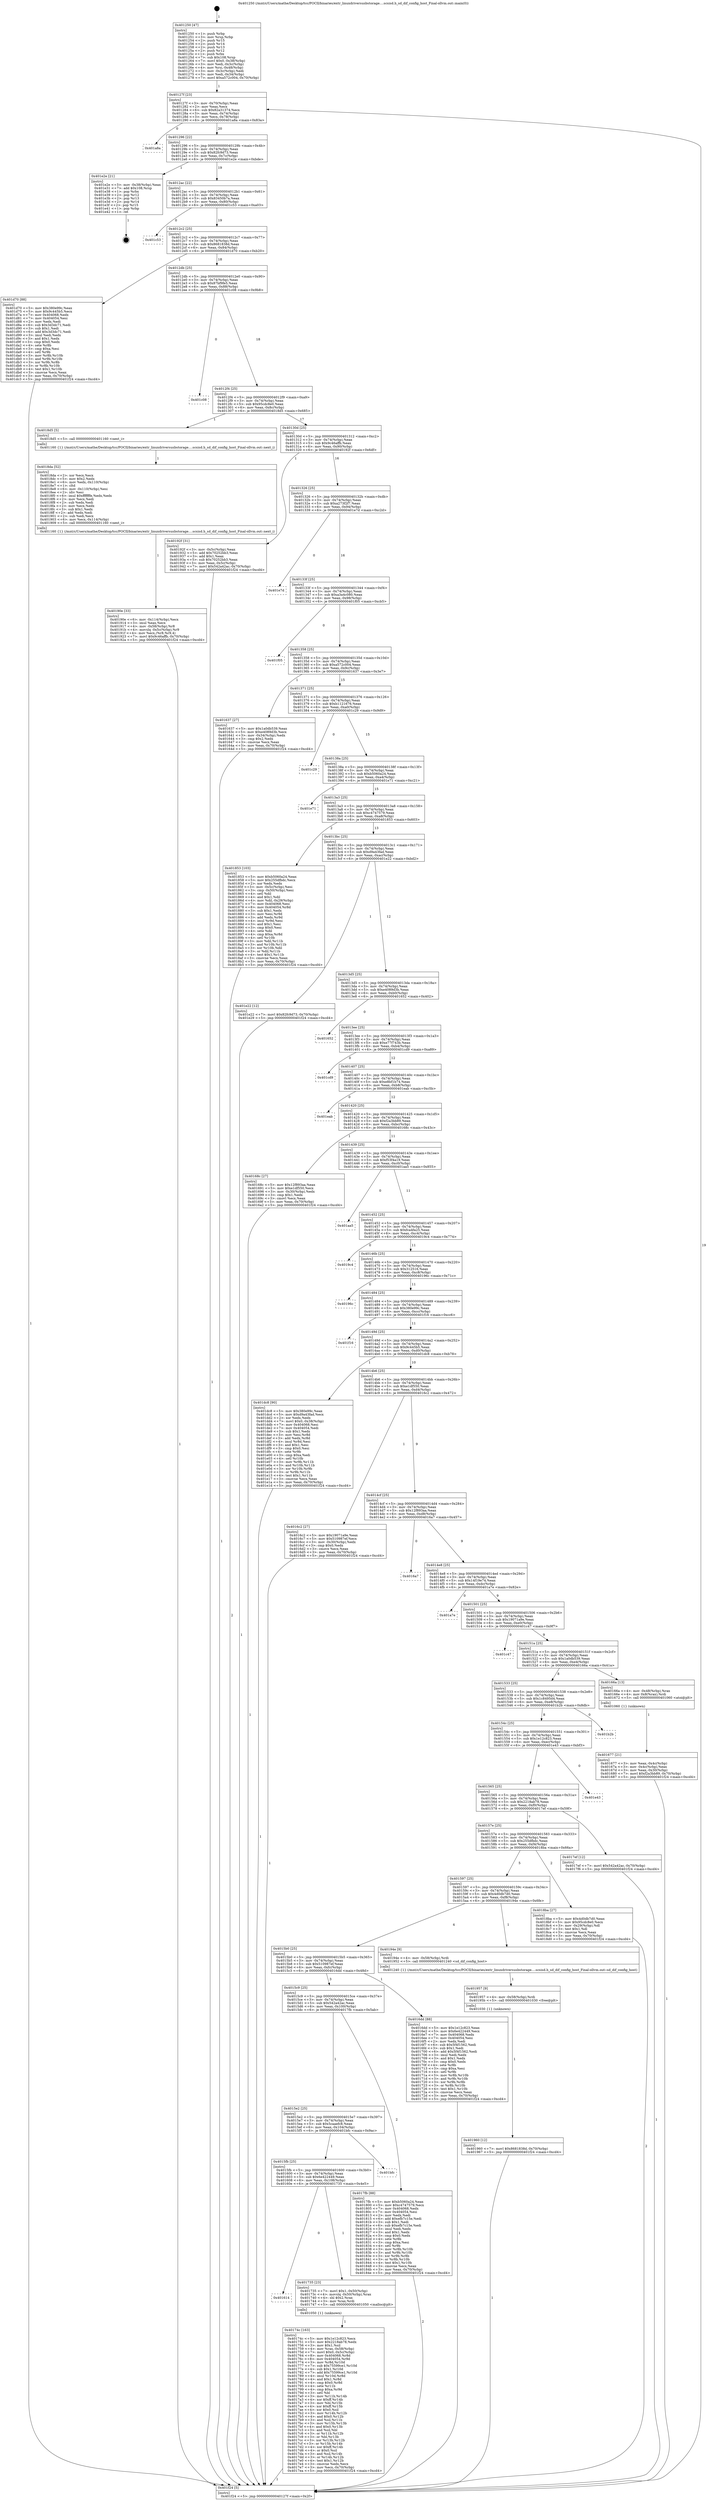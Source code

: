 digraph "0x401250" {
  label = "0x401250 (/mnt/c/Users/mathe/Desktop/tcc/POCII/binaries/extr_linuxdriversusbstorage....scsisd.h_sd_dif_config_host_Final-ollvm.out::main(0))"
  labelloc = "t"
  node[shape=record]

  Entry [label="",width=0.3,height=0.3,shape=circle,fillcolor=black,style=filled]
  "0x40127f" [label="{
     0x40127f [23]\l
     | [instrs]\l
     &nbsp;&nbsp;0x40127f \<+3\>: mov -0x70(%rbp),%eax\l
     &nbsp;&nbsp;0x401282 \<+2\>: mov %eax,%ecx\l
     &nbsp;&nbsp;0x401284 \<+6\>: sub $0x82a31374,%ecx\l
     &nbsp;&nbsp;0x40128a \<+3\>: mov %eax,-0x74(%rbp)\l
     &nbsp;&nbsp;0x40128d \<+3\>: mov %ecx,-0x78(%rbp)\l
     &nbsp;&nbsp;0x401290 \<+6\>: je 0000000000401a8a \<main+0x83a\>\l
  }"]
  "0x401a8a" [label="{
     0x401a8a\l
  }", style=dashed]
  "0x401296" [label="{
     0x401296 [22]\l
     | [instrs]\l
     &nbsp;&nbsp;0x401296 \<+5\>: jmp 000000000040129b \<main+0x4b\>\l
     &nbsp;&nbsp;0x40129b \<+3\>: mov -0x74(%rbp),%eax\l
     &nbsp;&nbsp;0x40129e \<+5\>: sub $0x82fc9d73,%eax\l
     &nbsp;&nbsp;0x4012a3 \<+3\>: mov %eax,-0x7c(%rbp)\l
     &nbsp;&nbsp;0x4012a6 \<+6\>: je 0000000000401e2e \<main+0xbde\>\l
  }"]
  Exit [label="",width=0.3,height=0.3,shape=circle,fillcolor=black,style=filled,peripheries=2]
  "0x401e2e" [label="{
     0x401e2e [21]\l
     | [instrs]\l
     &nbsp;&nbsp;0x401e2e \<+3\>: mov -0x38(%rbp),%eax\l
     &nbsp;&nbsp;0x401e31 \<+7\>: add $0x108,%rsp\l
     &nbsp;&nbsp;0x401e38 \<+1\>: pop %rbx\l
     &nbsp;&nbsp;0x401e39 \<+2\>: pop %r12\l
     &nbsp;&nbsp;0x401e3b \<+2\>: pop %r13\l
     &nbsp;&nbsp;0x401e3d \<+2\>: pop %r14\l
     &nbsp;&nbsp;0x401e3f \<+2\>: pop %r15\l
     &nbsp;&nbsp;0x401e41 \<+1\>: pop %rbp\l
     &nbsp;&nbsp;0x401e42 \<+1\>: ret\l
  }"]
  "0x4012ac" [label="{
     0x4012ac [22]\l
     | [instrs]\l
     &nbsp;&nbsp;0x4012ac \<+5\>: jmp 00000000004012b1 \<main+0x61\>\l
     &nbsp;&nbsp;0x4012b1 \<+3\>: mov -0x74(%rbp),%eax\l
     &nbsp;&nbsp;0x4012b4 \<+5\>: sub $0x83450b7a,%eax\l
     &nbsp;&nbsp;0x4012b9 \<+3\>: mov %eax,-0x80(%rbp)\l
     &nbsp;&nbsp;0x4012bc \<+6\>: je 0000000000401c53 \<main+0xa03\>\l
  }"]
  "0x401960" [label="{
     0x401960 [12]\l
     | [instrs]\l
     &nbsp;&nbsp;0x401960 \<+7\>: movl $0x8681838d,-0x70(%rbp)\l
     &nbsp;&nbsp;0x401967 \<+5\>: jmp 0000000000401f24 \<main+0xcd4\>\l
  }"]
  "0x401c53" [label="{
     0x401c53\l
  }", style=dashed]
  "0x4012c2" [label="{
     0x4012c2 [25]\l
     | [instrs]\l
     &nbsp;&nbsp;0x4012c2 \<+5\>: jmp 00000000004012c7 \<main+0x77\>\l
     &nbsp;&nbsp;0x4012c7 \<+3\>: mov -0x74(%rbp),%eax\l
     &nbsp;&nbsp;0x4012ca \<+5\>: sub $0x8681838d,%eax\l
     &nbsp;&nbsp;0x4012cf \<+6\>: mov %eax,-0x84(%rbp)\l
     &nbsp;&nbsp;0x4012d5 \<+6\>: je 0000000000401d70 \<main+0xb20\>\l
  }"]
  "0x401957" [label="{
     0x401957 [9]\l
     | [instrs]\l
     &nbsp;&nbsp;0x401957 \<+4\>: mov -0x58(%rbp),%rdi\l
     &nbsp;&nbsp;0x40195b \<+5\>: call 0000000000401030 \<free@plt\>\l
     | [calls]\l
     &nbsp;&nbsp;0x401030 \{1\} (unknown)\l
  }"]
  "0x401d70" [label="{
     0x401d70 [88]\l
     | [instrs]\l
     &nbsp;&nbsp;0x401d70 \<+5\>: mov $0x380e99c,%eax\l
     &nbsp;&nbsp;0x401d75 \<+5\>: mov $0x9c445b5,%ecx\l
     &nbsp;&nbsp;0x401d7a \<+7\>: mov 0x404068,%edx\l
     &nbsp;&nbsp;0x401d81 \<+7\>: mov 0x404054,%esi\l
     &nbsp;&nbsp;0x401d88 \<+2\>: mov %edx,%edi\l
     &nbsp;&nbsp;0x401d8a \<+6\>: sub $0x3d3dc71,%edi\l
     &nbsp;&nbsp;0x401d90 \<+3\>: sub $0x1,%edi\l
     &nbsp;&nbsp;0x401d93 \<+6\>: add $0x3d3dc71,%edi\l
     &nbsp;&nbsp;0x401d99 \<+3\>: imul %edi,%edx\l
     &nbsp;&nbsp;0x401d9c \<+3\>: and $0x1,%edx\l
     &nbsp;&nbsp;0x401d9f \<+3\>: cmp $0x0,%edx\l
     &nbsp;&nbsp;0x401da2 \<+4\>: sete %r8b\l
     &nbsp;&nbsp;0x401da6 \<+3\>: cmp $0xa,%esi\l
     &nbsp;&nbsp;0x401da9 \<+4\>: setl %r9b\l
     &nbsp;&nbsp;0x401dad \<+3\>: mov %r8b,%r10b\l
     &nbsp;&nbsp;0x401db0 \<+3\>: and %r9b,%r10b\l
     &nbsp;&nbsp;0x401db3 \<+3\>: xor %r9b,%r8b\l
     &nbsp;&nbsp;0x401db6 \<+3\>: or %r8b,%r10b\l
     &nbsp;&nbsp;0x401db9 \<+4\>: test $0x1,%r10b\l
     &nbsp;&nbsp;0x401dbd \<+3\>: cmovne %ecx,%eax\l
     &nbsp;&nbsp;0x401dc0 \<+3\>: mov %eax,-0x70(%rbp)\l
     &nbsp;&nbsp;0x401dc3 \<+5\>: jmp 0000000000401f24 \<main+0xcd4\>\l
  }"]
  "0x4012db" [label="{
     0x4012db [25]\l
     | [instrs]\l
     &nbsp;&nbsp;0x4012db \<+5\>: jmp 00000000004012e0 \<main+0x90\>\l
     &nbsp;&nbsp;0x4012e0 \<+3\>: mov -0x74(%rbp),%eax\l
     &nbsp;&nbsp;0x4012e3 \<+5\>: sub $0x87bf9fe5,%eax\l
     &nbsp;&nbsp;0x4012e8 \<+6\>: mov %eax,-0x88(%rbp)\l
     &nbsp;&nbsp;0x4012ee \<+6\>: je 0000000000401c08 \<main+0x9b8\>\l
  }"]
  "0x40190e" [label="{
     0x40190e [33]\l
     | [instrs]\l
     &nbsp;&nbsp;0x40190e \<+6\>: mov -0x114(%rbp),%ecx\l
     &nbsp;&nbsp;0x401914 \<+3\>: imul %eax,%ecx\l
     &nbsp;&nbsp;0x401917 \<+4\>: mov -0x58(%rbp),%r8\l
     &nbsp;&nbsp;0x40191b \<+4\>: movslq -0x5c(%rbp),%r9\l
     &nbsp;&nbsp;0x40191f \<+4\>: mov %ecx,(%r8,%r9,4)\l
     &nbsp;&nbsp;0x401923 \<+7\>: movl $0x9c46affb,-0x70(%rbp)\l
     &nbsp;&nbsp;0x40192a \<+5\>: jmp 0000000000401f24 \<main+0xcd4\>\l
  }"]
  "0x401c08" [label="{
     0x401c08\l
  }", style=dashed]
  "0x4012f4" [label="{
     0x4012f4 [25]\l
     | [instrs]\l
     &nbsp;&nbsp;0x4012f4 \<+5\>: jmp 00000000004012f9 \<main+0xa9\>\l
     &nbsp;&nbsp;0x4012f9 \<+3\>: mov -0x74(%rbp),%eax\l
     &nbsp;&nbsp;0x4012fc \<+5\>: sub $0x95cdc8e0,%eax\l
     &nbsp;&nbsp;0x401301 \<+6\>: mov %eax,-0x8c(%rbp)\l
     &nbsp;&nbsp;0x401307 \<+6\>: je 00000000004018d5 \<main+0x685\>\l
  }"]
  "0x4018da" [label="{
     0x4018da [52]\l
     | [instrs]\l
     &nbsp;&nbsp;0x4018da \<+2\>: xor %ecx,%ecx\l
     &nbsp;&nbsp;0x4018dc \<+5\>: mov $0x2,%edx\l
     &nbsp;&nbsp;0x4018e1 \<+6\>: mov %edx,-0x110(%rbp)\l
     &nbsp;&nbsp;0x4018e7 \<+1\>: cltd\l
     &nbsp;&nbsp;0x4018e8 \<+6\>: mov -0x110(%rbp),%esi\l
     &nbsp;&nbsp;0x4018ee \<+2\>: idiv %esi\l
     &nbsp;&nbsp;0x4018f0 \<+6\>: imul $0xfffffffe,%edx,%edx\l
     &nbsp;&nbsp;0x4018f6 \<+2\>: mov %ecx,%edi\l
     &nbsp;&nbsp;0x4018f8 \<+2\>: sub %edx,%edi\l
     &nbsp;&nbsp;0x4018fa \<+2\>: mov %ecx,%edx\l
     &nbsp;&nbsp;0x4018fc \<+3\>: sub $0x1,%edx\l
     &nbsp;&nbsp;0x4018ff \<+2\>: add %edx,%edi\l
     &nbsp;&nbsp;0x401901 \<+2\>: sub %edi,%ecx\l
     &nbsp;&nbsp;0x401903 \<+6\>: mov %ecx,-0x114(%rbp)\l
     &nbsp;&nbsp;0x401909 \<+5\>: call 0000000000401160 \<next_i\>\l
     | [calls]\l
     &nbsp;&nbsp;0x401160 \{1\} (/mnt/c/Users/mathe/Desktop/tcc/POCII/binaries/extr_linuxdriversusbstorage....scsisd.h_sd_dif_config_host_Final-ollvm.out::next_i)\l
  }"]
  "0x4018d5" [label="{
     0x4018d5 [5]\l
     | [instrs]\l
     &nbsp;&nbsp;0x4018d5 \<+5\>: call 0000000000401160 \<next_i\>\l
     | [calls]\l
     &nbsp;&nbsp;0x401160 \{1\} (/mnt/c/Users/mathe/Desktop/tcc/POCII/binaries/extr_linuxdriversusbstorage....scsisd.h_sd_dif_config_host_Final-ollvm.out::next_i)\l
  }"]
  "0x40130d" [label="{
     0x40130d [25]\l
     | [instrs]\l
     &nbsp;&nbsp;0x40130d \<+5\>: jmp 0000000000401312 \<main+0xc2\>\l
     &nbsp;&nbsp;0x401312 \<+3\>: mov -0x74(%rbp),%eax\l
     &nbsp;&nbsp;0x401315 \<+5\>: sub $0x9c46affb,%eax\l
     &nbsp;&nbsp;0x40131a \<+6\>: mov %eax,-0x90(%rbp)\l
     &nbsp;&nbsp;0x401320 \<+6\>: je 000000000040192f \<main+0x6df\>\l
  }"]
  "0x40174c" [label="{
     0x40174c [163]\l
     | [instrs]\l
     &nbsp;&nbsp;0x40174c \<+5\>: mov $0x1e12c823,%ecx\l
     &nbsp;&nbsp;0x401751 \<+5\>: mov $0x2218ab78,%edx\l
     &nbsp;&nbsp;0x401756 \<+3\>: mov $0x1,%sil\l
     &nbsp;&nbsp;0x401759 \<+4\>: mov %rax,-0x58(%rbp)\l
     &nbsp;&nbsp;0x40175d \<+7\>: movl $0x0,-0x5c(%rbp)\l
     &nbsp;&nbsp;0x401764 \<+8\>: mov 0x404068,%r8d\l
     &nbsp;&nbsp;0x40176c \<+8\>: mov 0x404054,%r9d\l
     &nbsp;&nbsp;0x401774 \<+3\>: mov %r8d,%r10d\l
     &nbsp;&nbsp;0x401777 \<+7\>: sub $0x75599ce1,%r10d\l
     &nbsp;&nbsp;0x40177e \<+4\>: sub $0x1,%r10d\l
     &nbsp;&nbsp;0x401782 \<+7\>: add $0x75599ce1,%r10d\l
     &nbsp;&nbsp;0x401789 \<+4\>: imul %r10d,%r8d\l
     &nbsp;&nbsp;0x40178d \<+4\>: and $0x1,%r8d\l
     &nbsp;&nbsp;0x401791 \<+4\>: cmp $0x0,%r8d\l
     &nbsp;&nbsp;0x401795 \<+4\>: sete %r11b\l
     &nbsp;&nbsp;0x401799 \<+4\>: cmp $0xa,%r9d\l
     &nbsp;&nbsp;0x40179d \<+3\>: setl %bl\l
     &nbsp;&nbsp;0x4017a0 \<+3\>: mov %r11b,%r14b\l
     &nbsp;&nbsp;0x4017a3 \<+4\>: xor $0xff,%r14b\l
     &nbsp;&nbsp;0x4017a7 \<+3\>: mov %bl,%r15b\l
     &nbsp;&nbsp;0x4017aa \<+4\>: xor $0xff,%r15b\l
     &nbsp;&nbsp;0x4017ae \<+4\>: xor $0x0,%sil\l
     &nbsp;&nbsp;0x4017b2 \<+3\>: mov %r14b,%r12b\l
     &nbsp;&nbsp;0x4017b5 \<+4\>: and $0x0,%r12b\l
     &nbsp;&nbsp;0x4017b9 \<+3\>: and %sil,%r11b\l
     &nbsp;&nbsp;0x4017bc \<+3\>: mov %r15b,%r13b\l
     &nbsp;&nbsp;0x4017bf \<+4\>: and $0x0,%r13b\l
     &nbsp;&nbsp;0x4017c3 \<+3\>: and %sil,%bl\l
     &nbsp;&nbsp;0x4017c6 \<+3\>: or %r11b,%r12b\l
     &nbsp;&nbsp;0x4017c9 \<+3\>: or %bl,%r13b\l
     &nbsp;&nbsp;0x4017cc \<+3\>: xor %r13b,%r12b\l
     &nbsp;&nbsp;0x4017cf \<+3\>: or %r15b,%r14b\l
     &nbsp;&nbsp;0x4017d2 \<+4\>: xor $0xff,%r14b\l
     &nbsp;&nbsp;0x4017d6 \<+4\>: or $0x0,%sil\l
     &nbsp;&nbsp;0x4017da \<+3\>: and %sil,%r14b\l
     &nbsp;&nbsp;0x4017dd \<+3\>: or %r14b,%r12b\l
     &nbsp;&nbsp;0x4017e0 \<+4\>: test $0x1,%r12b\l
     &nbsp;&nbsp;0x4017e4 \<+3\>: cmovne %edx,%ecx\l
     &nbsp;&nbsp;0x4017e7 \<+3\>: mov %ecx,-0x70(%rbp)\l
     &nbsp;&nbsp;0x4017ea \<+5\>: jmp 0000000000401f24 \<main+0xcd4\>\l
  }"]
  "0x40192f" [label="{
     0x40192f [31]\l
     | [instrs]\l
     &nbsp;&nbsp;0x40192f \<+3\>: mov -0x5c(%rbp),%eax\l
     &nbsp;&nbsp;0x401932 \<+5\>: add $0x70252bb3,%eax\l
     &nbsp;&nbsp;0x401937 \<+3\>: add $0x1,%eax\l
     &nbsp;&nbsp;0x40193a \<+5\>: sub $0x70252bb3,%eax\l
     &nbsp;&nbsp;0x40193f \<+3\>: mov %eax,-0x5c(%rbp)\l
     &nbsp;&nbsp;0x401942 \<+7\>: movl $0x542a42ac,-0x70(%rbp)\l
     &nbsp;&nbsp;0x401949 \<+5\>: jmp 0000000000401f24 \<main+0xcd4\>\l
  }"]
  "0x401326" [label="{
     0x401326 [25]\l
     | [instrs]\l
     &nbsp;&nbsp;0x401326 \<+5\>: jmp 000000000040132b \<main+0xdb\>\l
     &nbsp;&nbsp;0x40132b \<+3\>: mov -0x74(%rbp),%eax\l
     &nbsp;&nbsp;0x40132e \<+5\>: sub $0xa273f2f7,%eax\l
     &nbsp;&nbsp;0x401333 \<+6\>: mov %eax,-0x94(%rbp)\l
     &nbsp;&nbsp;0x401339 \<+6\>: je 0000000000401e7d \<main+0xc2d\>\l
  }"]
  "0x401614" [label="{
     0x401614\l
  }", style=dashed]
  "0x401e7d" [label="{
     0x401e7d\l
  }", style=dashed]
  "0x40133f" [label="{
     0x40133f [25]\l
     | [instrs]\l
     &nbsp;&nbsp;0x40133f \<+5\>: jmp 0000000000401344 \<main+0xf4\>\l
     &nbsp;&nbsp;0x401344 \<+3\>: mov -0x74(%rbp),%eax\l
     &nbsp;&nbsp;0x401347 \<+5\>: sub $0xa3a4c080,%eax\l
     &nbsp;&nbsp;0x40134c \<+6\>: mov %eax,-0x98(%rbp)\l
     &nbsp;&nbsp;0x401352 \<+6\>: je 0000000000401f05 \<main+0xcb5\>\l
  }"]
  "0x401735" [label="{
     0x401735 [23]\l
     | [instrs]\l
     &nbsp;&nbsp;0x401735 \<+7\>: movl $0x1,-0x50(%rbp)\l
     &nbsp;&nbsp;0x40173c \<+4\>: movslq -0x50(%rbp),%rax\l
     &nbsp;&nbsp;0x401740 \<+4\>: shl $0x2,%rax\l
     &nbsp;&nbsp;0x401744 \<+3\>: mov %rax,%rdi\l
     &nbsp;&nbsp;0x401747 \<+5\>: call 0000000000401050 \<malloc@plt\>\l
     | [calls]\l
     &nbsp;&nbsp;0x401050 \{1\} (unknown)\l
  }"]
  "0x401f05" [label="{
     0x401f05\l
  }", style=dashed]
  "0x401358" [label="{
     0x401358 [25]\l
     | [instrs]\l
     &nbsp;&nbsp;0x401358 \<+5\>: jmp 000000000040135d \<main+0x10d\>\l
     &nbsp;&nbsp;0x40135d \<+3\>: mov -0x74(%rbp),%eax\l
     &nbsp;&nbsp;0x401360 \<+5\>: sub $0xa572c004,%eax\l
     &nbsp;&nbsp;0x401365 \<+6\>: mov %eax,-0x9c(%rbp)\l
     &nbsp;&nbsp;0x40136b \<+6\>: je 0000000000401637 \<main+0x3e7\>\l
  }"]
  "0x4015fb" [label="{
     0x4015fb [25]\l
     | [instrs]\l
     &nbsp;&nbsp;0x4015fb \<+5\>: jmp 0000000000401600 \<main+0x3b0\>\l
     &nbsp;&nbsp;0x401600 \<+3\>: mov -0x74(%rbp),%eax\l
     &nbsp;&nbsp;0x401603 \<+5\>: sub $0x6e422449,%eax\l
     &nbsp;&nbsp;0x401608 \<+6\>: mov %eax,-0x108(%rbp)\l
     &nbsp;&nbsp;0x40160e \<+6\>: je 0000000000401735 \<main+0x4e5\>\l
  }"]
  "0x401637" [label="{
     0x401637 [27]\l
     | [instrs]\l
     &nbsp;&nbsp;0x401637 \<+5\>: mov $0x1a0db539,%eax\l
     &nbsp;&nbsp;0x40163c \<+5\>: mov $0xe4089d3b,%ecx\l
     &nbsp;&nbsp;0x401641 \<+3\>: mov -0x34(%rbp),%edx\l
     &nbsp;&nbsp;0x401644 \<+3\>: cmp $0x2,%edx\l
     &nbsp;&nbsp;0x401647 \<+3\>: cmovne %ecx,%eax\l
     &nbsp;&nbsp;0x40164a \<+3\>: mov %eax,-0x70(%rbp)\l
     &nbsp;&nbsp;0x40164d \<+5\>: jmp 0000000000401f24 \<main+0xcd4\>\l
  }"]
  "0x401371" [label="{
     0x401371 [25]\l
     | [instrs]\l
     &nbsp;&nbsp;0x401371 \<+5\>: jmp 0000000000401376 \<main+0x126\>\l
     &nbsp;&nbsp;0x401376 \<+3\>: mov -0x74(%rbp),%eax\l
     &nbsp;&nbsp;0x401379 \<+5\>: sub $0xb1121676,%eax\l
     &nbsp;&nbsp;0x40137e \<+6\>: mov %eax,-0xa0(%rbp)\l
     &nbsp;&nbsp;0x401384 \<+6\>: je 0000000000401c29 \<main+0x9d9\>\l
  }"]
  "0x401f24" [label="{
     0x401f24 [5]\l
     | [instrs]\l
     &nbsp;&nbsp;0x401f24 \<+5\>: jmp 000000000040127f \<main+0x2f\>\l
  }"]
  "0x401250" [label="{
     0x401250 [47]\l
     | [instrs]\l
     &nbsp;&nbsp;0x401250 \<+1\>: push %rbp\l
     &nbsp;&nbsp;0x401251 \<+3\>: mov %rsp,%rbp\l
     &nbsp;&nbsp;0x401254 \<+2\>: push %r15\l
     &nbsp;&nbsp;0x401256 \<+2\>: push %r14\l
     &nbsp;&nbsp;0x401258 \<+2\>: push %r13\l
     &nbsp;&nbsp;0x40125a \<+2\>: push %r12\l
     &nbsp;&nbsp;0x40125c \<+1\>: push %rbx\l
     &nbsp;&nbsp;0x40125d \<+7\>: sub $0x108,%rsp\l
     &nbsp;&nbsp;0x401264 \<+7\>: movl $0x0,-0x38(%rbp)\l
     &nbsp;&nbsp;0x40126b \<+3\>: mov %edi,-0x3c(%rbp)\l
     &nbsp;&nbsp;0x40126e \<+4\>: mov %rsi,-0x48(%rbp)\l
     &nbsp;&nbsp;0x401272 \<+3\>: mov -0x3c(%rbp),%edi\l
     &nbsp;&nbsp;0x401275 \<+3\>: mov %edi,-0x34(%rbp)\l
     &nbsp;&nbsp;0x401278 \<+7\>: movl $0xa572c004,-0x70(%rbp)\l
  }"]
  "0x401bfc" [label="{
     0x401bfc\l
  }", style=dashed]
  "0x401c29" [label="{
     0x401c29\l
  }", style=dashed]
  "0x40138a" [label="{
     0x40138a [25]\l
     | [instrs]\l
     &nbsp;&nbsp;0x40138a \<+5\>: jmp 000000000040138f \<main+0x13f\>\l
     &nbsp;&nbsp;0x40138f \<+3\>: mov -0x74(%rbp),%eax\l
     &nbsp;&nbsp;0x401392 \<+5\>: sub $0xb5060a24,%eax\l
     &nbsp;&nbsp;0x401397 \<+6\>: mov %eax,-0xa4(%rbp)\l
     &nbsp;&nbsp;0x40139d \<+6\>: je 0000000000401e71 \<main+0xc21\>\l
  }"]
  "0x4015e2" [label="{
     0x4015e2 [25]\l
     | [instrs]\l
     &nbsp;&nbsp;0x4015e2 \<+5\>: jmp 00000000004015e7 \<main+0x397\>\l
     &nbsp;&nbsp;0x4015e7 \<+3\>: mov -0x74(%rbp),%eax\l
     &nbsp;&nbsp;0x4015ea \<+5\>: sub $0x5caaefc8,%eax\l
     &nbsp;&nbsp;0x4015ef \<+6\>: mov %eax,-0x104(%rbp)\l
     &nbsp;&nbsp;0x4015f5 \<+6\>: je 0000000000401bfc \<main+0x9ac\>\l
  }"]
  "0x401e71" [label="{
     0x401e71\l
  }", style=dashed]
  "0x4013a3" [label="{
     0x4013a3 [25]\l
     | [instrs]\l
     &nbsp;&nbsp;0x4013a3 \<+5\>: jmp 00000000004013a8 \<main+0x158\>\l
     &nbsp;&nbsp;0x4013a8 \<+3\>: mov -0x74(%rbp),%eax\l
     &nbsp;&nbsp;0x4013ab \<+5\>: sub $0xc4747579,%eax\l
     &nbsp;&nbsp;0x4013b0 \<+6\>: mov %eax,-0xa8(%rbp)\l
     &nbsp;&nbsp;0x4013b6 \<+6\>: je 0000000000401853 \<main+0x603\>\l
  }"]
  "0x4017fb" [label="{
     0x4017fb [88]\l
     | [instrs]\l
     &nbsp;&nbsp;0x4017fb \<+5\>: mov $0xb5060a24,%eax\l
     &nbsp;&nbsp;0x401800 \<+5\>: mov $0xc4747579,%ecx\l
     &nbsp;&nbsp;0x401805 \<+7\>: mov 0x404068,%edx\l
     &nbsp;&nbsp;0x40180c \<+7\>: mov 0x404054,%esi\l
     &nbsp;&nbsp;0x401813 \<+2\>: mov %edx,%edi\l
     &nbsp;&nbsp;0x401815 \<+6\>: add $0xefb7c15e,%edi\l
     &nbsp;&nbsp;0x40181b \<+3\>: sub $0x1,%edi\l
     &nbsp;&nbsp;0x40181e \<+6\>: sub $0xefb7c15e,%edi\l
     &nbsp;&nbsp;0x401824 \<+3\>: imul %edi,%edx\l
     &nbsp;&nbsp;0x401827 \<+3\>: and $0x1,%edx\l
     &nbsp;&nbsp;0x40182a \<+3\>: cmp $0x0,%edx\l
     &nbsp;&nbsp;0x40182d \<+4\>: sete %r8b\l
     &nbsp;&nbsp;0x401831 \<+3\>: cmp $0xa,%esi\l
     &nbsp;&nbsp;0x401834 \<+4\>: setl %r9b\l
     &nbsp;&nbsp;0x401838 \<+3\>: mov %r8b,%r10b\l
     &nbsp;&nbsp;0x40183b \<+3\>: and %r9b,%r10b\l
     &nbsp;&nbsp;0x40183e \<+3\>: xor %r9b,%r8b\l
     &nbsp;&nbsp;0x401841 \<+3\>: or %r8b,%r10b\l
     &nbsp;&nbsp;0x401844 \<+4\>: test $0x1,%r10b\l
     &nbsp;&nbsp;0x401848 \<+3\>: cmovne %ecx,%eax\l
     &nbsp;&nbsp;0x40184b \<+3\>: mov %eax,-0x70(%rbp)\l
     &nbsp;&nbsp;0x40184e \<+5\>: jmp 0000000000401f24 \<main+0xcd4\>\l
  }"]
  "0x401853" [label="{
     0x401853 [103]\l
     | [instrs]\l
     &nbsp;&nbsp;0x401853 \<+5\>: mov $0xb5060a24,%eax\l
     &nbsp;&nbsp;0x401858 \<+5\>: mov $0x255dfbdc,%ecx\l
     &nbsp;&nbsp;0x40185d \<+2\>: xor %edx,%edx\l
     &nbsp;&nbsp;0x40185f \<+3\>: mov -0x5c(%rbp),%esi\l
     &nbsp;&nbsp;0x401862 \<+3\>: cmp -0x50(%rbp),%esi\l
     &nbsp;&nbsp;0x401865 \<+4\>: setl %dil\l
     &nbsp;&nbsp;0x401869 \<+4\>: and $0x1,%dil\l
     &nbsp;&nbsp;0x40186d \<+4\>: mov %dil,-0x29(%rbp)\l
     &nbsp;&nbsp;0x401871 \<+7\>: mov 0x404068,%esi\l
     &nbsp;&nbsp;0x401878 \<+8\>: mov 0x404054,%r8d\l
     &nbsp;&nbsp;0x401880 \<+3\>: sub $0x1,%edx\l
     &nbsp;&nbsp;0x401883 \<+3\>: mov %esi,%r9d\l
     &nbsp;&nbsp;0x401886 \<+3\>: add %edx,%r9d\l
     &nbsp;&nbsp;0x401889 \<+4\>: imul %r9d,%esi\l
     &nbsp;&nbsp;0x40188d \<+3\>: and $0x1,%esi\l
     &nbsp;&nbsp;0x401890 \<+3\>: cmp $0x0,%esi\l
     &nbsp;&nbsp;0x401893 \<+4\>: sete %dil\l
     &nbsp;&nbsp;0x401897 \<+4\>: cmp $0xa,%r8d\l
     &nbsp;&nbsp;0x40189b \<+4\>: setl %r10b\l
     &nbsp;&nbsp;0x40189f \<+3\>: mov %dil,%r11b\l
     &nbsp;&nbsp;0x4018a2 \<+3\>: and %r10b,%r11b\l
     &nbsp;&nbsp;0x4018a5 \<+3\>: xor %r10b,%dil\l
     &nbsp;&nbsp;0x4018a8 \<+3\>: or %dil,%r11b\l
     &nbsp;&nbsp;0x4018ab \<+4\>: test $0x1,%r11b\l
     &nbsp;&nbsp;0x4018af \<+3\>: cmovne %ecx,%eax\l
     &nbsp;&nbsp;0x4018b2 \<+3\>: mov %eax,-0x70(%rbp)\l
     &nbsp;&nbsp;0x4018b5 \<+5\>: jmp 0000000000401f24 \<main+0xcd4\>\l
  }"]
  "0x4013bc" [label="{
     0x4013bc [25]\l
     | [instrs]\l
     &nbsp;&nbsp;0x4013bc \<+5\>: jmp 00000000004013c1 \<main+0x171\>\l
     &nbsp;&nbsp;0x4013c1 \<+3\>: mov -0x74(%rbp),%eax\l
     &nbsp;&nbsp;0x4013c4 \<+5\>: sub $0xd9a43fad,%eax\l
     &nbsp;&nbsp;0x4013c9 \<+6\>: mov %eax,-0xac(%rbp)\l
     &nbsp;&nbsp;0x4013cf \<+6\>: je 0000000000401e22 \<main+0xbd2\>\l
  }"]
  "0x4015c9" [label="{
     0x4015c9 [25]\l
     | [instrs]\l
     &nbsp;&nbsp;0x4015c9 \<+5\>: jmp 00000000004015ce \<main+0x37e\>\l
     &nbsp;&nbsp;0x4015ce \<+3\>: mov -0x74(%rbp),%eax\l
     &nbsp;&nbsp;0x4015d1 \<+5\>: sub $0x542a42ac,%eax\l
     &nbsp;&nbsp;0x4015d6 \<+6\>: mov %eax,-0x100(%rbp)\l
     &nbsp;&nbsp;0x4015dc \<+6\>: je 00000000004017fb \<main+0x5ab\>\l
  }"]
  "0x401e22" [label="{
     0x401e22 [12]\l
     | [instrs]\l
     &nbsp;&nbsp;0x401e22 \<+7\>: movl $0x82fc9d73,-0x70(%rbp)\l
     &nbsp;&nbsp;0x401e29 \<+5\>: jmp 0000000000401f24 \<main+0xcd4\>\l
  }"]
  "0x4013d5" [label="{
     0x4013d5 [25]\l
     | [instrs]\l
     &nbsp;&nbsp;0x4013d5 \<+5\>: jmp 00000000004013da \<main+0x18a\>\l
     &nbsp;&nbsp;0x4013da \<+3\>: mov -0x74(%rbp),%eax\l
     &nbsp;&nbsp;0x4013dd \<+5\>: sub $0xe4089d3b,%eax\l
     &nbsp;&nbsp;0x4013e2 \<+6\>: mov %eax,-0xb0(%rbp)\l
     &nbsp;&nbsp;0x4013e8 \<+6\>: je 0000000000401652 \<main+0x402\>\l
  }"]
  "0x4016dd" [label="{
     0x4016dd [88]\l
     | [instrs]\l
     &nbsp;&nbsp;0x4016dd \<+5\>: mov $0x1e12c823,%eax\l
     &nbsp;&nbsp;0x4016e2 \<+5\>: mov $0x6e422449,%ecx\l
     &nbsp;&nbsp;0x4016e7 \<+7\>: mov 0x404068,%edx\l
     &nbsp;&nbsp;0x4016ee \<+7\>: mov 0x404054,%esi\l
     &nbsp;&nbsp;0x4016f5 \<+2\>: mov %edx,%edi\l
     &nbsp;&nbsp;0x4016f7 \<+6\>: sub $0x5f4f1562,%edi\l
     &nbsp;&nbsp;0x4016fd \<+3\>: sub $0x1,%edi\l
     &nbsp;&nbsp;0x401700 \<+6\>: add $0x5f4f1562,%edi\l
     &nbsp;&nbsp;0x401706 \<+3\>: imul %edi,%edx\l
     &nbsp;&nbsp;0x401709 \<+3\>: and $0x1,%edx\l
     &nbsp;&nbsp;0x40170c \<+3\>: cmp $0x0,%edx\l
     &nbsp;&nbsp;0x40170f \<+4\>: sete %r8b\l
     &nbsp;&nbsp;0x401713 \<+3\>: cmp $0xa,%esi\l
     &nbsp;&nbsp;0x401716 \<+4\>: setl %r9b\l
     &nbsp;&nbsp;0x40171a \<+3\>: mov %r8b,%r10b\l
     &nbsp;&nbsp;0x40171d \<+3\>: and %r9b,%r10b\l
     &nbsp;&nbsp;0x401720 \<+3\>: xor %r9b,%r8b\l
     &nbsp;&nbsp;0x401723 \<+3\>: or %r8b,%r10b\l
     &nbsp;&nbsp;0x401726 \<+4\>: test $0x1,%r10b\l
     &nbsp;&nbsp;0x40172a \<+3\>: cmovne %ecx,%eax\l
     &nbsp;&nbsp;0x40172d \<+3\>: mov %eax,-0x70(%rbp)\l
     &nbsp;&nbsp;0x401730 \<+5\>: jmp 0000000000401f24 \<main+0xcd4\>\l
  }"]
  "0x401652" [label="{
     0x401652\l
  }", style=dashed]
  "0x4013ee" [label="{
     0x4013ee [25]\l
     | [instrs]\l
     &nbsp;&nbsp;0x4013ee \<+5\>: jmp 00000000004013f3 \<main+0x1a3\>\l
     &nbsp;&nbsp;0x4013f3 \<+3\>: mov -0x74(%rbp),%eax\l
     &nbsp;&nbsp;0x4013f6 \<+5\>: sub $0xe77f743b,%eax\l
     &nbsp;&nbsp;0x4013fb \<+6\>: mov %eax,-0xb4(%rbp)\l
     &nbsp;&nbsp;0x401401 \<+6\>: je 0000000000401cd9 \<main+0xa89\>\l
  }"]
  "0x4015b0" [label="{
     0x4015b0 [25]\l
     | [instrs]\l
     &nbsp;&nbsp;0x4015b0 \<+5\>: jmp 00000000004015b5 \<main+0x365\>\l
     &nbsp;&nbsp;0x4015b5 \<+3\>: mov -0x74(%rbp),%eax\l
     &nbsp;&nbsp;0x4015b8 \<+5\>: sub $0x510987ef,%eax\l
     &nbsp;&nbsp;0x4015bd \<+6\>: mov %eax,-0xfc(%rbp)\l
     &nbsp;&nbsp;0x4015c3 \<+6\>: je 00000000004016dd \<main+0x48d\>\l
  }"]
  "0x401cd9" [label="{
     0x401cd9\l
  }", style=dashed]
  "0x401407" [label="{
     0x401407 [25]\l
     | [instrs]\l
     &nbsp;&nbsp;0x401407 \<+5\>: jmp 000000000040140c \<main+0x1bc\>\l
     &nbsp;&nbsp;0x40140c \<+3\>: mov -0x74(%rbp),%eax\l
     &nbsp;&nbsp;0x40140f \<+5\>: sub $0xe8bf1b74,%eax\l
     &nbsp;&nbsp;0x401414 \<+6\>: mov %eax,-0xb8(%rbp)\l
     &nbsp;&nbsp;0x40141a \<+6\>: je 0000000000401eab \<main+0xc5b\>\l
  }"]
  "0x40194e" [label="{
     0x40194e [9]\l
     | [instrs]\l
     &nbsp;&nbsp;0x40194e \<+4\>: mov -0x58(%rbp),%rdi\l
     &nbsp;&nbsp;0x401952 \<+5\>: call 0000000000401240 \<sd_dif_config_host\>\l
     | [calls]\l
     &nbsp;&nbsp;0x401240 \{1\} (/mnt/c/Users/mathe/Desktop/tcc/POCII/binaries/extr_linuxdriversusbstorage....scsisd.h_sd_dif_config_host_Final-ollvm.out::sd_dif_config_host)\l
  }"]
  "0x401eab" [label="{
     0x401eab\l
  }", style=dashed]
  "0x401420" [label="{
     0x401420 [25]\l
     | [instrs]\l
     &nbsp;&nbsp;0x401420 \<+5\>: jmp 0000000000401425 \<main+0x1d5\>\l
     &nbsp;&nbsp;0x401425 \<+3\>: mov -0x74(%rbp),%eax\l
     &nbsp;&nbsp;0x401428 \<+5\>: sub $0xf2a3bb89,%eax\l
     &nbsp;&nbsp;0x40142d \<+6\>: mov %eax,-0xbc(%rbp)\l
     &nbsp;&nbsp;0x401433 \<+6\>: je 000000000040168c \<main+0x43c\>\l
  }"]
  "0x401597" [label="{
     0x401597 [25]\l
     | [instrs]\l
     &nbsp;&nbsp;0x401597 \<+5\>: jmp 000000000040159c \<main+0x34c\>\l
     &nbsp;&nbsp;0x40159c \<+3\>: mov -0x74(%rbp),%eax\l
     &nbsp;&nbsp;0x40159f \<+5\>: sub $0x4d0db7d0,%eax\l
     &nbsp;&nbsp;0x4015a4 \<+6\>: mov %eax,-0xf8(%rbp)\l
     &nbsp;&nbsp;0x4015aa \<+6\>: je 000000000040194e \<main+0x6fe\>\l
  }"]
  "0x40168c" [label="{
     0x40168c [27]\l
     | [instrs]\l
     &nbsp;&nbsp;0x40168c \<+5\>: mov $0x12f893aa,%eax\l
     &nbsp;&nbsp;0x401691 \<+5\>: mov $0xe1df550,%ecx\l
     &nbsp;&nbsp;0x401696 \<+3\>: mov -0x30(%rbp),%edx\l
     &nbsp;&nbsp;0x401699 \<+3\>: cmp $0x1,%edx\l
     &nbsp;&nbsp;0x40169c \<+3\>: cmovl %ecx,%eax\l
     &nbsp;&nbsp;0x40169f \<+3\>: mov %eax,-0x70(%rbp)\l
     &nbsp;&nbsp;0x4016a2 \<+5\>: jmp 0000000000401f24 \<main+0xcd4\>\l
  }"]
  "0x401439" [label="{
     0x401439 [25]\l
     | [instrs]\l
     &nbsp;&nbsp;0x401439 \<+5\>: jmp 000000000040143e \<main+0x1ee\>\l
     &nbsp;&nbsp;0x40143e \<+3\>: mov -0x74(%rbp),%eax\l
     &nbsp;&nbsp;0x401441 \<+5\>: sub $0xf53f4a19,%eax\l
     &nbsp;&nbsp;0x401446 \<+6\>: mov %eax,-0xc0(%rbp)\l
     &nbsp;&nbsp;0x40144c \<+6\>: je 0000000000401aa5 \<main+0x855\>\l
  }"]
  "0x4018ba" [label="{
     0x4018ba [27]\l
     | [instrs]\l
     &nbsp;&nbsp;0x4018ba \<+5\>: mov $0x4d0db7d0,%eax\l
     &nbsp;&nbsp;0x4018bf \<+5\>: mov $0x95cdc8e0,%ecx\l
     &nbsp;&nbsp;0x4018c4 \<+3\>: mov -0x29(%rbp),%dl\l
     &nbsp;&nbsp;0x4018c7 \<+3\>: test $0x1,%dl\l
     &nbsp;&nbsp;0x4018ca \<+3\>: cmovne %ecx,%eax\l
     &nbsp;&nbsp;0x4018cd \<+3\>: mov %eax,-0x70(%rbp)\l
     &nbsp;&nbsp;0x4018d0 \<+5\>: jmp 0000000000401f24 \<main+0xcd4\>\l
  }"]
  "0x401aa5" [label="{
     0x401aa5\l
  }", style=dashed]
  "0x401452" [label="{
     0x401452 [25]\l
     | [instrs]\l
     &nbsp;&nbsp;0x401452 \<+5\>: jmp 0000000000401457 \<main+0x207\>\l
     &nbsp;&nbsp;0x401457 \<+3\>: mov -0x74(%rbp),%eax\l
     &nbsp;&nbsp;0x40145a \<+5\>: sub $0xfca4fa25,%eax\l
     &nbsp;&nbsp;0x40145f \<+6\>: mov %eax,-0xc4(%rbp)\l
     &nbsp;&nbsp;0x401465 \<+6\>: je 00000000004019c4 \<main+0x774\>\l
  }"]
  "0x40157e" [label="{
     0x40157e [25]\l
     | [instrs]\l
     &nbsp;&nbsp;0x40157e \<+5\>: jmp 0000000000401583 \<main+0x333\>\l
     &nbsp;&nbsp;0x401583 \<+3\>: mov -0x74(%rbp),%eax\l
     &nbsp;&nbsp;0x401586 \<+5\>: sub $0x255dfbdc,%eax\l
     &nbsp;&nbsp;0x40158b \<+6\>: mov %eax,-0xf4(%rbp)\l
     &nbsp;&nbsp;0x401591 \<+6\>: je 00000000004018ba \<main+0x66a\>\l
  }"]
  "0x4019c4" [label="{
     0x4019c4\l
  }", style=dashed]
  "0x40146b" [label="{
     0x40146b [25]\l
     | [instrs]\l
     &nbsp;&nbsp;0x40146b \<+5\>: jmp 0000000000401470 \<main+0x220\>\l
     &nbsp;&nbsp;0x401470 \<+3\>: mov -0x74(%rbp),%eax\l
     &nbsp;&nbsp;0x401473 \<+5\>: sub $0x312516,%eax\l
     &nbsp;&nbsp;0x401478 \<+6\>: mov %eax,-0xc8(%rbp)\l
     &nbsp;&nbsp;0x40147e \<+6\>: je 000000000040196c \<main+0x71c\>\l
  }"]
  "0x4017ef" [label="{
     0x4017ef [12]\l
     | [instrs]\l
     &nbsp;&nbsp;0x4017ef \<+7\>: movl $0x542a42ac,-0x70(%rbp)\l
     &nbsp;&nbsp;0x4017f6 \<+5\>: jmp 0000000000401f24 \<main+0xcd4\>\l
  }"]
  "0x40196c" [label="{
     0x40196c\l
  }", style=dashed]
  "0x401484" [label="{
     0x401484 [25]\l
     | [instrs]\l
     &nbsp;&nbsp;0x401484 \<+5\>: jmp 0000000000401489 \<main+0x239\>\l
     &nbsp;&nbsp;0x401489 \<+3\>: mov -0x74(%rbp),%eax\l
     &nbsp;&nbsp;0x40148c \<+5\>: sub $0x380e99c,%eax\l
     &nbsp;&nbsp;0x401491 \<+6\>: mov %eax,-0xcc(%rbp)\l
     &nbsp;&nbsp;0x401497 \<+6\>: je 0000000000401f16 \<main+0xcc6\>\l
  }"]
  "0x401565" [label="{
     0x401565 [25]\l
     | [instrs]\l
     &nbsp;&nbsp;0x401565 \<+5\>: jmp 000000000040156a \<main+0x31a\>\l
     &nbsp;&nbsp;0x40156a \<+3\>: mov -0x74(%rbp),%eax\l
     &nbsp;&nbsp;0x40156d \<+5\>: sub $0x2218ab78,%eax\l
     &nbsp;&nbsp;0x401572 \<+6\>: mov %eax,-0xf0(%rbp)\l
     &nbsp;&nbsp;0x401578 \<+6\>: je 00000000004017ef \<main+0x59f\>\l
  }"]
  "0x401f16" [label="{
     0x401f16\l
  }", style=dashed]
  "0x40149d" [label="{
     0x40149d [25]\l
     | [instrs]\l
     &nbsp;&nbsp;0x40149d \<+5\>: jmp 00000000004014a2 \<main+0x252\>\l
     &nbsp;&nbsp;0x4014a2 \<+3\>: mov -0x74(%rbp),%eax\l
     &nbsp;&nbsp;0x4014a5 \<+5\>: sub $0x9c445b5,%eax\l
     &nbsp;&nbsp;0x4014aa \<+6\>: mov %eax,-0xd0(%rbp)\l
     &nbsp;&nbsp;0x4014b0 \<+6\>: je 0000000000401dc8 \<main+0xb78\>\l
  }"]
  "0x401e43" [label="{
     0x401e43\l
  }", style=dashed]
  "0x401dc8" [label="{
     0x401dc8 [90]\l
     | [instrs]\l
     &nbsp;&nbsp;0x401dc8 \<+5\>: mov $0x380e99c,%eax\l
     &nbsp;&nbsp;0x401dcd \<+5\>: mov $0xd9a43fad,%ecx\l
     &nbsp;&nbsp;0x401dd2 \<+2\>: xor %edx,%edx\l
     &nbsp;&nbsp;0x401dd4 \<+7\>: movl $0x0,-0x38(%rbp)\l
     &nbsp;&nbsp;0x401ddb \<+7\>: mov 0x404068,%esi\l
     &nbsp;&nbsp;0x401de2 \<+7\>: mov 0x404054,%edi\l
     &nbsp;&nbsp;0x401de9 \<+3\>: sub $0x1,%edx\l
     &nbsp;&nbsp;0x401dec \<+3\>: mov %esi,%r8d\l
     &nbsp;&nbsp;0x401def \<+3\>: add %edx,%r8d\l
     &nbsp;&nbsp;0x401df2 \<+4\>: imul %r8d,%esi\l
     &nbsp;&nbsp;0x401df6 \<+3\>: and $0x1,%esi\l
     &nbsp;&nbsp;0x401df9 \<+3\>: cmp $0x0,%esi\l
     &nbsp;&nbsp;0x401dfc \<+4\>: sete %r9b\l
     &nbsp;&nbsp;0x401e00 \<+3\>: cmp $0xa,%edi\l
     &nbsp;&nbsp;0x401e03 \<+4\>: setl %r10b\l
     &nbsp;&nbsp;0x401e07 \<+3\>: mov %r9b,%r11b\l
     &nbsp;&nbsp;0x401e0a \<+3\>: and %r10b,%r11b\l
     &nbsp;&nbsp;0x401e0d \<+3\>: xor %r10b,%r9b\l
     &nbsp;&nbsp;0x401e10 \<+3\>: or %r9b,%r11b\l
     &nbsp;&nbsp;0x401e13 \<+4\>: test $0x1,%r11b\l
     &nbsp;&nbsp;0x401e17 \<+3\>: cmovne %ecx,%eax\l
     &nbsp;&nbsp;0x401e1a \<+3\>: mov %eax,-0x70(%rbp)\l
     &nbsp;&nbsp;0x401e1d \<+5\>: jmp 0000000000401f24 \<main+0xcd4\>\l
  }"]
  "0x4014b6" [label="{
     0x4014b6 [25]\l
     | [instrs]\l
     &nbsp;&nbsp;0x4014b6 \<+5\>: jmp 00000000004014bb \<main+0x26b\>\l
     &nbsp;&nbsp;0x4014bb \<+3\>: mov -0x74(%rbp),%eax\l
     &nbsp;&nbsp;0x4014be \<+5\>: sub $0xe1df550,%eax\l
     &nbsp;&nbsp;0x4014c3 \<+6\>: mov %eax,-0xd4(%rbp)\l
     &nbsp;&nbsp;0x4014c9 \<+6\>: je 00000000004016c2 \<main+0x472\>\l
  }"]
  "0x40154c" [label="{
     0x40154c [25]\l
     | [instrs]\l
     &nbsp;&nbsp;0x40154c \<+5\>: jmp 0000000000401551 \<main+0x301\>\l
     &nbsp;&nbsp;0x401551 \<+3\>: mov -0x74(%rbp),%eax\l
     &nbsp;&nbsp;0x401554 \<+5\>: sub $0x1e12c823,%eax\l
     &nbsp;&nbsp;0x401559 \<+6\>: mov %eax,-0xec(%rbp)\l
     &nbsp;&nbsp;0x40155f \<+6\>: je 0000000000401e43 \<main+0xbf3\>\l
  }"]
  "0x4016c2" [label="{
     0x4016c2 [27]\l
     | [instrs]\l
     &nbsp;&nbsp;0x4016c2 \<+5\>: mov $0x19071a9e,%eax\l
     &nbsp;&nbsp;0x4016c7 \<+5\>: mov $0x510987ef,%ecx\l
     &nbsp;&nbsp;0x4016cc \<+3\>: mov -0x30(%rbp),%edx\l
     &nbsp;&nbsp;0x4016cf \<+3\>: cmp $0x0,%edx\l
     &nbsp;&nbsp;0x4016d2 \<+3\>: cmove %ecx,%eax\l
     &nbsp;&nbsp;0x4016d5 \<+3\>: mov %eax,-0x70(%rbp)\l
     &nbsp;&nbsp;0x4016d8 \<+5\>: jmp 0000000000401f24 \<main+0xcd4\>\l
  }"]
  "0x4014cf" [label="{
     0x4014cf [25]\l
     | [instrs]\l
     &nbsp;&nbsp;0x4014cf \<+5\>: jmp 00000000004014d4 \<main+0x284\>\l
     &nbsp;&nbsp;0x4014d4 \<+3\>: mov -0x74(%rbp),%eax\l
     &nbsp;&nbsp;0x4014d7 \<+5\>: sub $0x12f893aa,%eax\l
     &nbsp;&nbsp;0x4014dc \<+6\>: mov %eax,-0xd8(%rbp)\l
     &nbsp;&nbsp;0x4014e2 \<+6\>: je 00000000004016a7 \<main+0x457\>\l
  }"]
  "0x401b2b" [label="{
     0x401b2b\l
  }", style=dashed]
  "0x4016a7" [label="{
     0x4016a7\l
  }", style=dashed]
  "0x4014e8" [label="{
     0x4014e8 [25]\l
     | [instrs]\l
     &nbsp;&nbsp;0x4014e8 \<+5\>: jmp 00000000004014ed \<main+0x29d\>\l
     &nbsp;&nbsp;0x4014ed \<+3\>: mov -0x74(%rbp),%eax\l
     &nbsp;&nbsp;0x4014f0 \<+5\>: sub $0x14f19e74,%eax\l
     &nbsp;&nbsp;0x4014f5 \<+6\>: mov %eax,-0xdc(%rbp)\l
     &nbsp;&nbsp;0x4014fb \<+6\>: je 0000000000401a7e \<main+0x82e\>\l
  }"]
  "0x401677" [label="{
     0x401677 [21]\l
     | [instrs]\l
     &nbsp;&nbsp;0x401677 \<+3\>: mov %eax,-0x4c(%rbp)\l
     &nbsp;&nbsp;0x40167a \<+3\>: mov -0x4c(%rbp),%eax\l
     &nbsp;&nbsp;0x40167d \<+3\>: mov %eax,-0x30(%rbp)\l
     &nbsp;&nbsp;0x401680 \<+7\>: movl $0xf2a3bb89,-0x70(%rbp)\l
     &nbsp;&nbsp;0x401687 \<+5\>: jmp 0000000000401f24 \<main+0xcd4\>\l
  }"]
  "0x401a7e" [label="{
     0x401a7e\l
  }", style=dashed]
  "0x401501" [label="{
     0x401501 [25]\l
     | [instrs]\l
     &nbsp;&nbsp;0x401501 \<+5\>: jmp 0000000000401506 \<main+0x2b6\>\l
     &nbsp;&nbsp;0x401506 \<+3\>: mov -0x74(%rbp),%eax\l
     &nbsp;&nbsp;0x401509 \<+5\>: sub $0x19071a9e,%eax\l
     &nbsp;&nbsp;0x40150e \<+6\>: mov %eax,-0xe0(%rbp)\l
     &nbsp;&nbsp;0x401514 \<+6\>: je 0000000000401c47 \<main+0x9f7\>\l
  }"]
  "0x401533" [label="{
     0x401533 [25]\l
     | [instrs]\l
     &nbsp;&nbsp;0x401533 \<+5\>: jmp 0000000000401538 \<main+0x2e8\>\l
     &nbsp;&nbsp;0x401538 \<+3\>: mov -0x74(%rbp),%eax\l
     &nbsp;&nbsp;0x40153b \<+5\>: sub $0x1c8495d4,%eax\l
     &nbsp;&nbsp;0x401540 \<+6\>: mov %eax,-0xe8(%rbp)\l
     &nbsp;&nbsp;0x401546 \<+6\>: je 0000000000401b2b \<main+0x8db\>\l
  }"]
  "0x401c47" [label="{
     0x401c47\l
  }", style=dashed]
  "0x40151a" [label="{
     0x40151a [25]\l
     | [instrs]\l
     &nbsp;&nbsp;0x40151a \<+5\>: jmp 000000000040151f \<main+0x2cf\>\l
     &nbsp;&nbsp;0x40151f \<+3\>: mov -0x74(%rbp),%eax\l
     &nbsp;&nbsp;0x401522 \<+5\>: sub $0x1a0db539,%eax\l
     &nbsp;&nbsp;0x401527 \<+6\>: mov %eax,-0xe4(%rbp)\l
     &nbsp;&nbsp;0x40152d \<+6\>: je 000000000040166a \<main+0x41a\>\l
  }"]
  "0x40166a" [label="{
     0x40166a [13]\l
     | [instrs]\l
     &nbsp;&nbsp;0x40166a \<+4\>: mov -0x48(%rbp),%rax\l
     &nbsp;&nbsp;0x40166e \<+4\>: mov 0x8(%rax),%rdi\l
     &nbsp;&nbsp;0x401672 \<+5\>: call 0000000000401060 \<atoi@plt\>\l
     | [calls]\l
     &nbsp;&nbsp;0x401060 \{1\} (unknown)\l
  }"]
  Entry -> "0x401250" [label=" 1"]
  "0x40127f" -> "0x401a8a" [label=" 0"]
  "0x40127f" -> "0x401296" [label=" 20"]
  "0x401e2e" -> Exit [label=" 1"]
  "0x401296" -> "0x401e2e" [label=" 1"]
  "0x401296" -> "0x4012ac" [label=" 19"]
  "0x401e22" -> "0x401f24" [label=" 1"]
  "0x4012ac" -> "0x401c53" [label=" 0"]
  "0x4012ac" -> "0x4012c2" [label=" 19"]
  "0x401dc8" -> "0x401f24" [label=" 1"]
  "0x4012c2" -> "0x401d70" [label=" 1"]
  "0x4012c2" -> "0x4012db" [label=" 18"]
  "0x401d70" -> "0x401f24" [label=" 1"]
  "0x4012db" -> "0x401c08" [label=" 0"]
  "0x4012db" -> "0x4012f4" [label=" 18"]
  "0x401960" -> "0x401f24" [label=" 1"]
  "0x4012f4" -> "0x4018d5" [label=" 1"]
  "0x4012f4" -> "0x40130d" [label=" 17"]
  "0x401957" -> "0x401960" [label=" 1"]
  "0x40130d" -> "0x40192f" [label=" 1"]
  "0x40130d" -> "0x401326" [label=" 16"]
  "0x40194e" -> "0x401957" [label=" 1"]
  "0x401326" -> "0x401e7d" [label=" 0"]
  "0x401326" -> "0x40133f" [label=" 16"]
  "0x40192f" -> "0x401f24" [label=" 1"]
  "0x40133f" -> "0x401f05" [label=" 0"]
  "0x40133f" -> "0x401358" [label=" 16"]
  "0x40190e" -> "0x401f24" [label=" 1"]
  "0x401358" -> "0x401637" [label=" 1"]
  "0x401358" -> "0x401371" [label=" 15"]
  "0x401637" -> "0x401f24" [label=" 1"]
  "0x401250" -> "0x40127f" [label=" 1"]
  "0x401f24" -> "0x40127f" [label=" 19"]
  "0x4018d5" -> "0x4018da" [label=" 1"]
  "0x401371" -> "0x401c29" [label=" 0"]
  "0x401371" -> "0x40138a" [label=" 15"]
  "0x4018ba" -> "0x401f24" [label=" 2"]
  "0x40138a" -> "0x401e71" [label=" 0"]
  "0x40138a" -> "0x4013a3" [label=" 15"]
  "0x4017fb" -> "0x401f24" [label=" 2"]
  "0x4013a3" -> "0x401853" [label=" 2"]
  "0x4013a3" -> "0x4013bc" [label=" 13"]
  "0x4017ef" -> "0x401f24" [label=" 1"]
  "0x4013bc" -> "0x401e22" [label=" 1"]
  "0x4013bc" -> "0x4013d5" [label=" 12"]
  "0x401735" -> "0x40174c" [label=" 1"]
  "0x4013d5" -> "0x401652" [label=" 0"]
  "0x4013d5" -> "0x4013ee" [label=" 12"]
  "0x4015fb" -> "0x401614" [label=" 0"]
  "0x4013ee" -> "0x401cd9" [label=" 0"]
  "0x4013ee" -> "0x401407" [label=" 12"]
  "0x4018da" -> "0x40190e" [label=" 1"]
  "0x401407" -> "0x401eab" [label=" 0"]
  "0x401407" -> "0x401420" [label=" 12"]
  "0x4015e2" -> "0x4015fb" [label=" 1"]
  "0x401420" -> "0x40168c" [label=" 1"]
  "0x401420" -> "0x401439" [label=" 11"]
  "0x401853" -> "0x401f24" [label=" 2"]
  "0x401439" -> "0x401aa5" [label=" 0"]
  "0x401439" -> "0x401452" [label=" 11"]
  "0x4015c9" -> "0x4015e2" [label=" 1"]
  "0x401452" -> "0x4019c4" [label=" 0"]
  "0x401452" -> "0x40146b" [label=" 11"]
  "0x40174c" -> "0x401f24" [label=" 1"]
  "0x40146b" -> "0x40196c" [label=" 0"]
  "0x40146b" -> "0x401484" [label=" 11"]
  "0x4016dd" -> "0x401f24" [label=" 1"]
  "0x401484" -> "0x401f16" [label=" 0"]
  "0x401484" -> "0x40149d" [label=" 11"]
  "0x4015b0" -> "0x4016dd" [label=" 1"]
  "0x40149d" -> "0x401dc8" [label=" 1"]
  "0x40149d" -> "0x4014b6" [label=" 10"]
  "0x4015fb" -> "0x401735" [label=" 1"]
  "0x4014b6" -> "0x4016c2" [label=" 1"]
  "0x4014b6" -> "0x4014cf" [label=" 9"]
  "0x401597" -> "0x40194e" [label=" 1"]
  "0x4014cf" -> "0x4016a7" [label=" 0"]
  "0x4014cf" -> "0x4014e8" [label=" 9"]
  "0x4015e2" -> "0x401bfc" [label=" 0"]
  "0x4014e8" -> "0x401a7e" [label=" 0"]
  "0x4014e8" -> "0x401501" [label=" 9"]
  "0x40157e" -> "0x4018ba" [label=" 2"]
  "0x401501" -> "0x401c47" [label=" 0"]
  "0x401501" -> "0x40151a" [label=" 9"]
  "0x4015c9" -> "0x4017fb" [label=" 2"]
  "0x40151a" -> "0x40166a" [label=" 1"]
  "0x40151a" -> "0x401533" [label=" 8"]
  "0x40166a" -> "0x401677" [label=" 1"]
  "0x401677" -> "0x401f24" [label=" 1"]
  "0x40168c" -> "0x401f24" [label=" 1"]
  "0x4016c2" -> "0x401f24" [label=" 1"]
  "0x40157e" -> "0x401597" [label=" 5"]
  "0x401533" -> "0x401b2b" [label=" 0"]
  "0x401533" -> "0x40154c" [label=" 8"]
  "0x401597" -> "0x4015b0" [label=" 4"]
  "0x40154c" -> "0x401e43" [label=" 0"]
  "0x40154c" -> "0x401565" [label=" 8"]
  "0x4015b0" -> "0x4015c9" [label=" 3"]
  "0x401565" -> "0x4017ef" [label=" 1"]
  "0x401565" -> "0x40157e" [label=" 7"]
}
